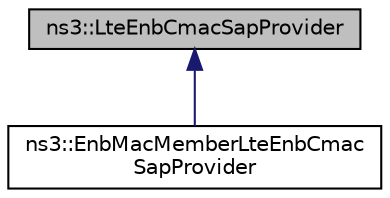 digraph "ns3::LteEnbCmacSapProvider"
{
 // LATEX_PDF_SIZE
  edge [fontname="Helvetica",fontsize="10",labelfontname="Helvetica",labelfontsize="10"];
  node [fontname="Helvetica",fontsize="10",shape=record];
  Node1 [label="ns3::LteEnbCmacSapProvider",height=0.2,width=0.4,color="black", fillcolor="grey75", style="filled", fontcolor="black",tooltip="Service Access Point (SAP) offered by the eNB MAC to the eNB RRC See Femto Forum MAC Scheduler Interf..."];
  Node1 -> Node2 [dir="back",color="midnightblue",fontsize="10",style="solid",fontname="Helvetica"];
  Node2 [label="ns3::EnbMacMemberLteEnbCmac\lSapProvider",height=0.2,width=0.4,color="black", fillcolor="white", style="filled",URL="$classns3_1_1_enb_mac_member_lte_enb_cmac_sap_provider.html",tooltip="EnbMacMemberLteEnbCmacSapProvider class."];
}
